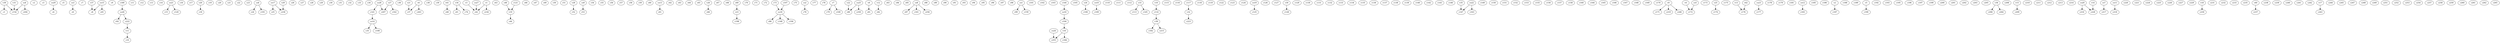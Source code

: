 strict digraph  {
c1;
c2;
c3;
c4;
c5;
c6;
c7;
c8;
c9;
c10;
c11;
c12;
c13;
c14;
c15;
c16;
c17;
c18;
c19;
c20;
c21;
c22;
c23;
c24;
c25;
c26;
c27;
c28;
c29;
c30;
c31;
c32;
c33;
c34;
c35;
c36;
c37;
c38;
c39;
c40;
c41;
c42;
c43;
c44;
c45;
c46;
c47;
c48;
c49;
c50;
c51;
c52;
c53;
c54;
c55;
c56;
c57;
c58;
c59;
c60;
c61;
c62;
c63;
c64;
c65;
c66;
c67;
c68;
c69;
c70;
c71;
c72;
c73;
c74;
c75;
c76;
c77;
c78;
c79;
c80;
c81;
c82;
c83;
c84;
c85;
c86;
c87;
c88;
c89;
c90;
c91;
c92;
c93;
c94;
c95;
c96;
c97;
c98;
c99;
c100;
c101;
c102;
c103;
c104;
c105;
c106;
c107;
c108;
c109;
c110;
c111;
c112;
c113;
c114;
c115;
c116;
c117;
c118;
c119;
c120;
c121;
c122;
c123;
c124;
c125;
c126;
c127;
c128;
c129;
c130;
c131;
c132;
c133;
c134;
c135;
c136;
c137;
c138;
c139;
c140;
c141;
c142;
c143;
c144;
c145;
c146;
c147;
c148;
c149;
c150;
c151;
c152;
c153;
c154;
c155;
c156;
c157;
c158;
c159;
c160;
c161;
c162;
c163;
c164;
c165;
c166;
c167;
c168;
c169;
c170;
c171;
c172;
c173;
c174;
c175;
c176;
c177;
c178;
c179;
c180;
c181;
c182;
c183;
c184;
c185;
c186;
c187;
c188;
c189;
c190;
c191;
c192;
c193;
c194;
c195;
c196;
c197;
c198;
c199;
c200;
c201;
c202;
c203;
c204;
c205;
c206;
c207;
c208;
c209;
c210;
c211;
c212;
c213;
c214;
c215;
c216;
c217;
c218;
c219;
c220;
c221;
c222;
c223;
c224;
c225;
c226;
c227;
c228;
c229;
c230;
c231;
c232;
c233;
c234;
c235;
c236;
c237;
c238;
c239;
c240;
c241;
c242;
c243;
c244;
c245;
c246;
c247;
c248;
c249;
c250;
c251;
c252;
c253;
c254;
c255;
c256;
c257;
c258;
c259;
c260;
c261;
c262;
c263;
c264;
c265;
v1;
v2;
v3;
v4;
v5;
v6;
v7;
v8;
v9;
v10;
v11;
v12;
v13;
v14;
v15;
v16;
v17;
v18;
v19;
v20;
v21;
v22;
v23;
v24;
v25;
v26;
v27;
v28;
v29;
v30;
v31;
v32;
v33;
v34;
v35;
v36;
v37;
v38;
v39;
v40;
v41;
v42;
co1;
co2;
co3;
co4;
co5;
co6;
co7;
co8;
co9;
co10;
co11;
co12;
co13;
co14;
co15;
co16;
co17;
co18;
co19;
co20;
co21;
co22;
co23;
co24;
co25;
co26;
co27;
co28;
co29;
c48 -> v19  [weight=1];
c69 -> v23  [weight=1];
c73 -> co18  [weight=1];
c104 -> v16  [weight=1];
c107 -> co18  [weight=1];
c114 -> v38  [weight=1];
c117 -> v32  [weight=1];
c121 -> v19  [weight=1];
c141 -> co14  [weight=1];
c144 -> co16  [weight=1];
c180 -> co26  [weight=1];
c222 -> v11  [weight=1];
v1 -> c234  [weight=1];
v1 -> c42  [weight=1];
v2 -> c187  [weight=1];
v3 -> c42  [weight=1];
v4 -> c172  [weight=1];
v5 -> c190  [weight=1];
v6 -> c263  [weight=1];
v6 -> c37  [weight=1];
v7 -> c100  [weight=1];
v7 -> c79  [weight=1];
v8 -> c81  [weight=1];
v9 -> c219  [weight=1];
v9 -> c171  [weight=1];
v9 -> c246  [weight=1];
v10 -> c114  [weight=1];
v11 -> c10  [weight=1];
v12 -> c82  [weight=1];
v13 -> c176  [weight=1];
v14 -> c228  [weight=1];
v15 -> c209  [weight=1];
v16 -> c184  [weight=1];
v16 -> c255  [weight=1];
v17 -> c243  [weight=1];
v18 -> c230  [weight=1];
v19 -> c44  [weight=1];
v20 -> c18  [weight=1];
v21 -> c37  [weight=1];
v22 -> c80  [weight=1];
v23 -> c198  [weight=1];
v24 -> c106  [weight=1];
v25 -> c174  [weight=1];
v26 -> c66  [weight=1];
v27 -> c207  [weight=1];
v27 -> c162  [weight=1];
v28 -> c52  [weight=1];
v29 -> c236  [weight=1];
v30 -> c128  [weight=1];
v31 -> c154  [weight=1];
v32 -> c223  [weight=1];
v33 -> c113  [weight=1];
v33 -> c145  [weight=1];
v34 -> c41  [weight=1];
v34 -> c74  [weight=1];
v35 -> c147  [weight=1];
v36 -> c206  [weight=1];
v36 -> c264  [weight=1];
v37 -> c8  [weight=1];
v38 -> c182  [weight=1];
v38 -> c215  [weight=1];
v39 -> c154  [weight=1];
v39 -> c1  [weight=1];
v40 -> c237  [weight=1];
v41 -> c40  [weight=1];
v42 -> c176  [weight=1];
co1 -> c159  [weight=1];
co1 -> c99  [weight=1];
co2 -> c76  [weight=1];
co3 -> c6  [weight=1];
co4 -> c204  [weight=1];
co4 -> c154  [weight=1];
co5 -> c172  [weight=1];
co6 -> c191  [weight=1];
co6 -> c24  [weight=1];
co7 -> c217  [weight=1];
co8 -> c256  [weight=1];
co8 -> c161  [weight=1];
co8 -> c87  [weight=1];
co9 -> c53  [weight=1];
co10 -> c109  [weight=1];
co11 -> c218  [weight=1];
co12 -> c183  [weight=1];
co13 -> c61  [weight=1];
co14 -> c35  [weight=1];
co14 -> c108  [weight=1];
co15 -> c8  [weight=1];
co15 -> c45  [weight=1];
co16 -> c104  [weight=1];
co17 -> c25  [weight=1];
co17 -> c236  [weight=1];
co18 -> c194  [weight=1];
co18 -> c86  [weight=1];
co18 -> c148  [weight=1];
co19 -> c125  [weight=1];
co20 -> c216  [weight=1];
co20 -> c228  [weight=1];
co21 -> c120  [weight=1];
co21 -> c15  [weight=1];
co22 -> c147  [weight=1];
co22 -> c163  [weight=1];
co23 -> c177  [weight=1];
co24 -> c255  [weight=1];
co25 -> c250  [weight=1];
co25 -> c80  [weight=1];
co26 -> c222  [weight=1];
co26 -> c92  [weight=1];
co27 -> c42  [weight=1];
co28 -> c141  [weight=1];
co28 -> c207  [weight=1];
co29 -> c4  [weight=1];
}
